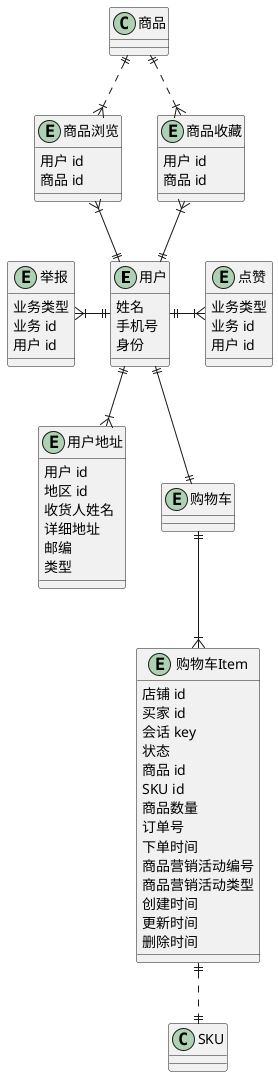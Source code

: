 @startuml 会员UML

entity 用户 {
    姓名
    手机号
    ' 买家/卖家
    身份
}
entity 商品浏览 {
    ' 保存一个月（另定）
    用户 id
    商品 id
}
entity 商品收藏 {
    用户 id
    商品 id
}
entity 点赞 {
    ' biz_type 评价/回复
    业务类型
    ' biz_id
    业务 id
    用户 id
}
entity 举报 {
    ' biz_type
    业务类型
    ' biz_id
    业务 id
    用户 id
}
entity 用户地址 {
    用户 id
    地区 id
    收货人姓名
    详细地址
    邮编
    ' 买家地址/卖家地址
    类型
}
entity 购物车 {

}
entity 购物车Item {
    店铺 id
    买家 id
    会话 key
    ' 1-正常
    ' 2-主动删除
    ' 3-下单删除
    状态
    商品 id
    SKU id
    商品数量
    ' 下单后填写，状态更改为下单删除
    订单号
    下单时间
    商品营销活动编号
    商品营销活动类型
    创建时间
    更新时间
    删除时间
}

商品 ||..|{ 商品浏览
商品浏览 }|--|| 用户
商品 ||..|{ 商品收藏
商品收藏 }|--|| 用户

点赞 }|-l-|| 用户
举报 }|-|| 用户

用户 ||--|{ 用户地址
用户 ||--|| 购物车
购物车 ||--|{ 购物车Item
购物车Item ||..|| SKU

@enduml